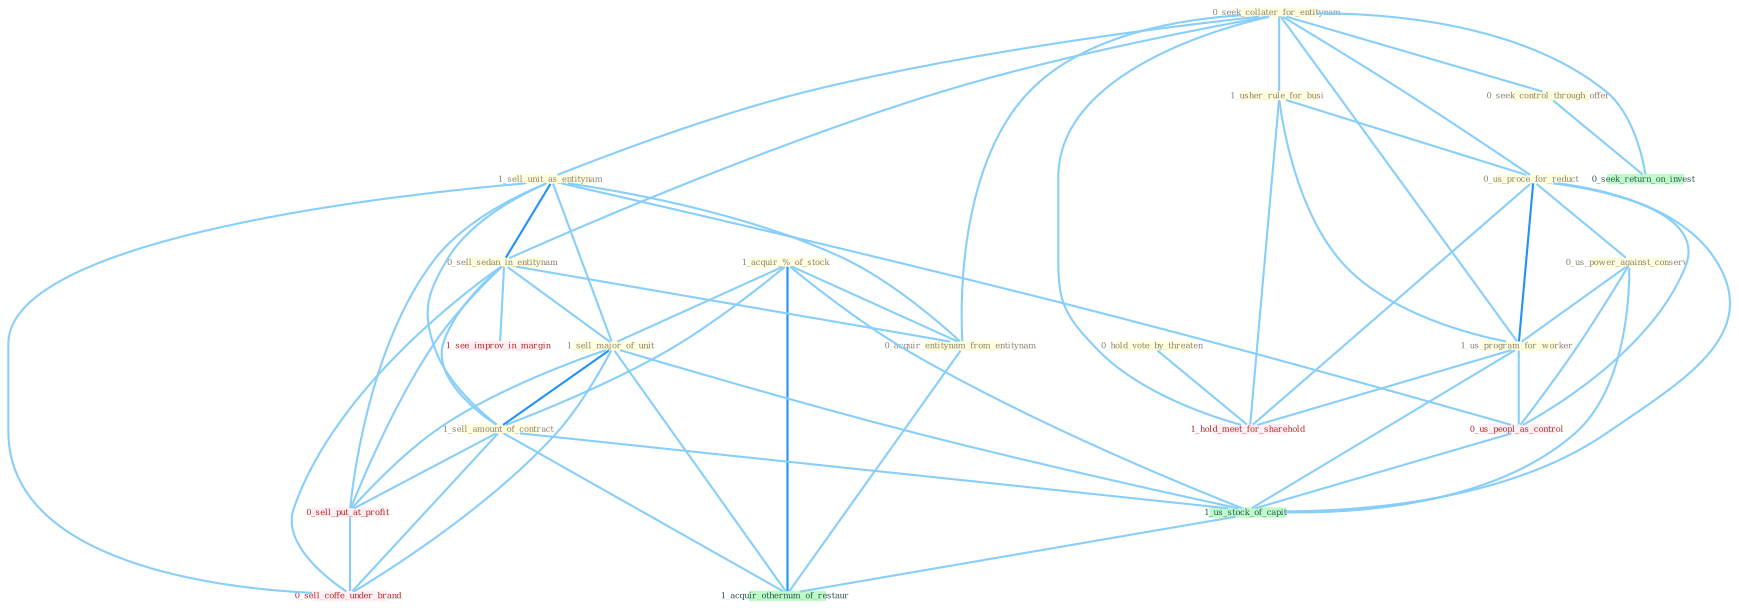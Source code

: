 Graph G{ 
    node
    [shape=polygon,style=filled,width=.5,height=.06,color="#BDFCC9",fixedsize=true,fontsize=4,
    fontcolor="#2f4f4f"];
    {node
    [color="#ffffe0", fontcolor="#8b7d6b"] "0_hold_vote_by_threaten " "0_seek_collater_for_entitynam " "1_usher_rule_for_busi " "0_us_proce_for_reduct " "0_us_power_against_conserv " "1_sell_unit_as_entitynam " "1_acquir_%_of_stock " "0_sell_sedan_in_entitynam " "0_acquir_entitynam_from_entitynam " "1_sell_major_of_unit " "1_us_program_for_worker " "0_seek_control_through_offer " "1_sell_amount_of_contract "}
{node [color="#fff0f5", fontcolor="#b22222"] "0_us_peopl_as_control " "0_sell_put_at_profit " "1_see_improv_in_margin " "0_sell_coffe_under_brand " "1_hold_meet_for_sharehold "}
edge [color="#B0E2FF"];

	"0_hold_vote_by_threaten " -- "1_hold_meet_for_sharehold " [w="1", color="#87cefa" ];
	"0_seek_collater_for_entitynam " -- "1_usher_rule_for_busi " [w="1", color="#87cefa" ];
	"0_seek_collater_for_entitynam " -- "0_us_proce_for_reduct " [w="1", color="#87cefa" ];
	"0_seek_collater_for_entitynam " -- "1_sell_unit_as_entitynam " [w="1", color="#87cefa" ];
	"0_seek_collater_for_entitynam " -- "0_sell_sedan_in_entitynam " [w="1", color="#87cefa" ];
	"0_seek_collater_for_entitynam " -- "0_acquir_entitynam_from_entitynam " [w="1", color="#87cefa" ];
	"0_seek_collater_for_entitynam " -- "1_us_program_for_worker " [w="1", color="#87cefa" ];
	"0_seek_collater_for_entitynam " -- "0_seek_control_through_offer " [w="1", color="#87cefa" ];
	"0_seek_collater_for_entitynam " -- "0_seek_return_on_invest " [w="1", color="#87cefa" ];
	"0_seek_collater_for_entitynam " -- "1_hold_meet_for_sharehold " [w="1", color="#87cefa" ];
	"1_usher_rule_for_busi " -- "0_us_proce_for_reduct " [w="1", color="#87cefa" ];
	"1_usher_rule_for_busi " -- "1_us_program_for_worker " [w="1", color="#87cefa" ];
	"1_usher_rule_for_busi " -- "1_hold_meet_for_sharehold " [w="1", color="#87cefa" ];
	"0_us_proce_for_reduct " -- "0_us_power_against_conserv " [w="1", color="#87cefa" ];
	"0_us_proce_for_reduct " -- "1_us_program_for_worker " [w="2", color="#1e90ff" , len=0.8];
	"0_us_proce_for_reduct " -- "0_us_peopl_as_control " [w="1", color="#87cefa" ];
	"0_us_proce_for_reduct " -- "1_us_stock_of_capit " [w="1", color="#87cefa" ];
	"0_us_proce_for_reduct " -- "1_hold_meet_for_sharehold " [w="1", color="#87cefa" ];
	"0_us_power_against_conserv " -- "1_us_program_for_worker " [w="1", color="#87cefa" ];
	"0_us_power_against_conserv " -- "0_us_peopl_as_control " [w="1", color="#87cefa" ];
	"0_us_power_against_conserv " -- "1_us_stock_of_capit " [w="1", color="#87cefa" ];
	"1_sell_unit_as_entitynam " -- "0_sell_sedan_in_entitynam " [w="2", color="#1e90ff" , len=0.8];
	"1_sell_unit_as_entitynam " -- "0_acquir_entitynam_from_entitynam " [w="1", color="#87cefa" ];
	"1_sell_unit_as_entitynam " -- "1_sell_major_of_unit " [w="1", color="#87cefa" ];
	"1_sell_unit_as_entitynam " -- "1_sell_amount_of_contract " [w="1", color="#87cefa" ];
	"1_sell_unit_as_entitynam " -- "0_us_peopl_as_control " [w="1", color="#87cefa" ];
	"1_sell_unit_as_entitynam " -- "0_sell_put_at_profit " [w="1", color="#87cefa" ];
	"1_sell_unit_as_entitynam " -- "0_sell_coffe_under_brand " [w="1", color="#87cefa" ];
	"1_acquir_%_of_stock " -- "0_acquir_entitynam_from_entitynam " [w="1", color="#87cefa" ];
	"1_acquir_%_of_stock " -- "1_sell_major_of_unit " [w="1", color="#87cefa" ];
	"1_acquir_%_of_stock " -- "1_sell_amount_of_contract " [w="1", color="#87cefa" ];
	"1_acquir_%_of_stock " -- "1_us_stock_of_capit " [w="1", color="#87cefa" ];
	"1_acquir_%_of_stock " -- "1_acquir_othernum_of_restaur " [w="2", color="#1e90ff" , len=0.8];
	"0_sell_sedan_in_entitynam " -- "0_acquir_entitynam_from_entitynam " [w="1", color="#87cefa" ];
	"0_sell_sedan_in_entitynam " -- "1_sell_major_of_unit " [w="1", color="#87cefa" ];
	"0_sell_sedan_in_entitynam " -- "1_sell_amount_of_contract " [w="1", color="#87cefa" ];
	"0_sell_sedan_in_entitynam " -- "0_sell_put_at_profit " [w="1", color="#87cefa" ];
	"0_sell_sedan_in_entitynam " -- "1_see_improv_in_margin " [w="1", color="#87cefa" ];
	"0_sell_sedan_in_entitynam " -- "0_sell_coffe_under_brand " [w="1", color="#87cefa" ];
	"0_acquir_entitynam_from_entitynam " -- "1_acquir_othernum_of_restaur " [w="1", color="#87cefa" ];
	"1_sell_major_of_unit " -- "1_sell_amount_of_contract " [w="2", color="#1e90ff" , len=0.8];
	"1_sell_major_of_unit " -- "0_sell_put_at_profit " [w="1", color="#87cefa" ];
	"1_sell_major_of_unit " -- "1_us_stock_of_capit " [w="1", color="#87cefa" ];
	"1_sell_major_of_unit " -- "0_sell_coffe_under_brand " [w="1", color="#87cefa" ];
	"1_sell_major_of_unit " -- "1_acquir_othernum_of_restaur " [w="1", color="#87cefa" ];
	"1_us_program_for_worker " -- "0_us_peopl_as_control " [w="1", color="#87cefa" ];
	"1_us_program_for_worker " -- "1_us_stock_of_capit " [w="1", color="#87cefa" ];
	"1_us_program_for_worker " -- "1_hold_meet_for_sharehold " [w="1", color="#87cefa" ];
	"0_seek_control_through_offer " -- "0_seek_return_on_invest " [w="1", color="#87cefa" ];
	"1_sell_amount_of_contract " -- "0_sell_put_at_profit " [w="1", color="#87cefa" ];
	"1_sell_amount_of_contract " -- "1_us_stock_of_capit " [w="1", color="#87cefa" ];
	"1_sell_amount_of_contract " -- "0_sell_coffe_under_brand " [w="1", color="#87cefa" ];
	"1_sell_amount_of_contract " -- "1_acquir_othernum_of_restaur " [w="1", color="#87cefa" ];
	"0_us_peopl_as_control " -- "1_us_stock_of_capit " [w="1", color="#87cefa" ];
	"0_sell_put_at_profit " -- "0_sell_coffe_under_brand " [w="1", color="#87cefa" ];
	"1_us_stock_of_capit " -- "1_acquir_othernum_of_restaur " [w="1", color="#87cefa" ];
}